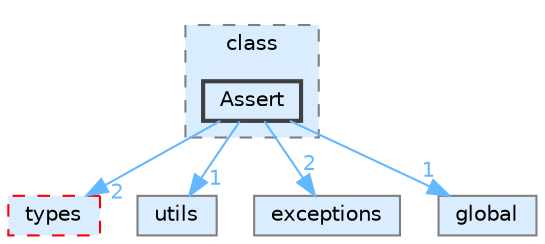 digraph "includes/class/Assert"
{
 // LATEX_PDF_SIZE
  bgcolor="transparent";
  edge [fontname=Helvetica,fontsize=10,labelfontname=Helvetica,labelfontsize=10];
  node [fontname=Helvetica,fontsize=10,shape=box,height=0.2,width=0.4];
  compound=true
  subgraph clusterdir_6b079f5d9ee168c5f829c0b23b1fe689 {
    graph [ bgcolor="#daedff", pencolor="grey50", label="class", fontname=Helvetica,fontsize=10 style="filled,dashed", URL="dir_6b079f5d9ee168c5f829c0b23b1fe689.html",tooltip=""]
  dir_347f62bd30c87960f2b3d725a42d0336 [label="Assert", fillcolor="#daedff", color="grey25", style="filled,bold", URL="dir_347f62bd30c87960f2b3d725a42d0336.html",tooltip=""];
  }
  dir_00373071588607d1d83d0faa600e52a0 [label="types", fillcolor="#daedff", color="red", style="filled,dashed", URL="dir_00373071588607d1d83d0faa600e52a0.html",tooltip=""];
  dir_3f8feeb2fa3bd0d1b751b257ed9f12a2 [label="utils", fillcolor="#daedff", color="grey50", style="filled", URL="dir_3f8feeb2fa3bd0d1b751b257ed9f12a2.html",tooltip=""];
  dir_9d0d0bf2421cb00cd559b1154d8640b0 [label="exceptions", fillcolor="#daedff", color="grey50", style="filled", URL="dir_9d0d0bf2421cb00cd559b1154d8640b0.html",tooltip=""];
  dir_ab3240e1f48e07e7724fe257c5d3746b [label="global", fillcolor="#daedff", color="grey50", style="filled", URL="dir_ab3240e1f48e07e7724fe257c5d3746b.html",tooltip=""];
  dir_347f62bd30c87960f2b3d725a42d0336->dir_00373071588607d1d83d0faa600e52a0 [headlabel="2", labeldistance=1.5 headhref="dir_000001_000034.html" href="dir_000001_000034.html" color="steelblue1" fontcolor="steelblue1"];
  dir_347f62bd30c87960f2b3d725a42d0336->dir_3f8feeb2fa3bd0d1b751b257ed9f12a2 [headlabel="1", labeldistance=1.5 headhref="dir_000001_000038.html" href="dir_000001_000038.html" color="steelblue1" fontcolor="steelblue1"];
  dir_347f62bd30c87960f2b3d725a42d0336->dir_9d0d0bf2421cb00cd559b1154d8640b0 [headlabel="2", labeldistance=1.5 headhref="dir_000001_000010.html" href="dir_000001_000010.html" color="steelblue1" fontcolor="steelblue1"];
  dir_347f62bd30c87960f2b3d725a42d0336->dir_ab3240e1f48e07e7724fe257c5d3746b [headlabel="1", labeldistance=1.5 headhref="dir_000001_000015.html" href="dir_000001_000015.html" color="steelblue1" fontcolor="steelblue1"];
}
